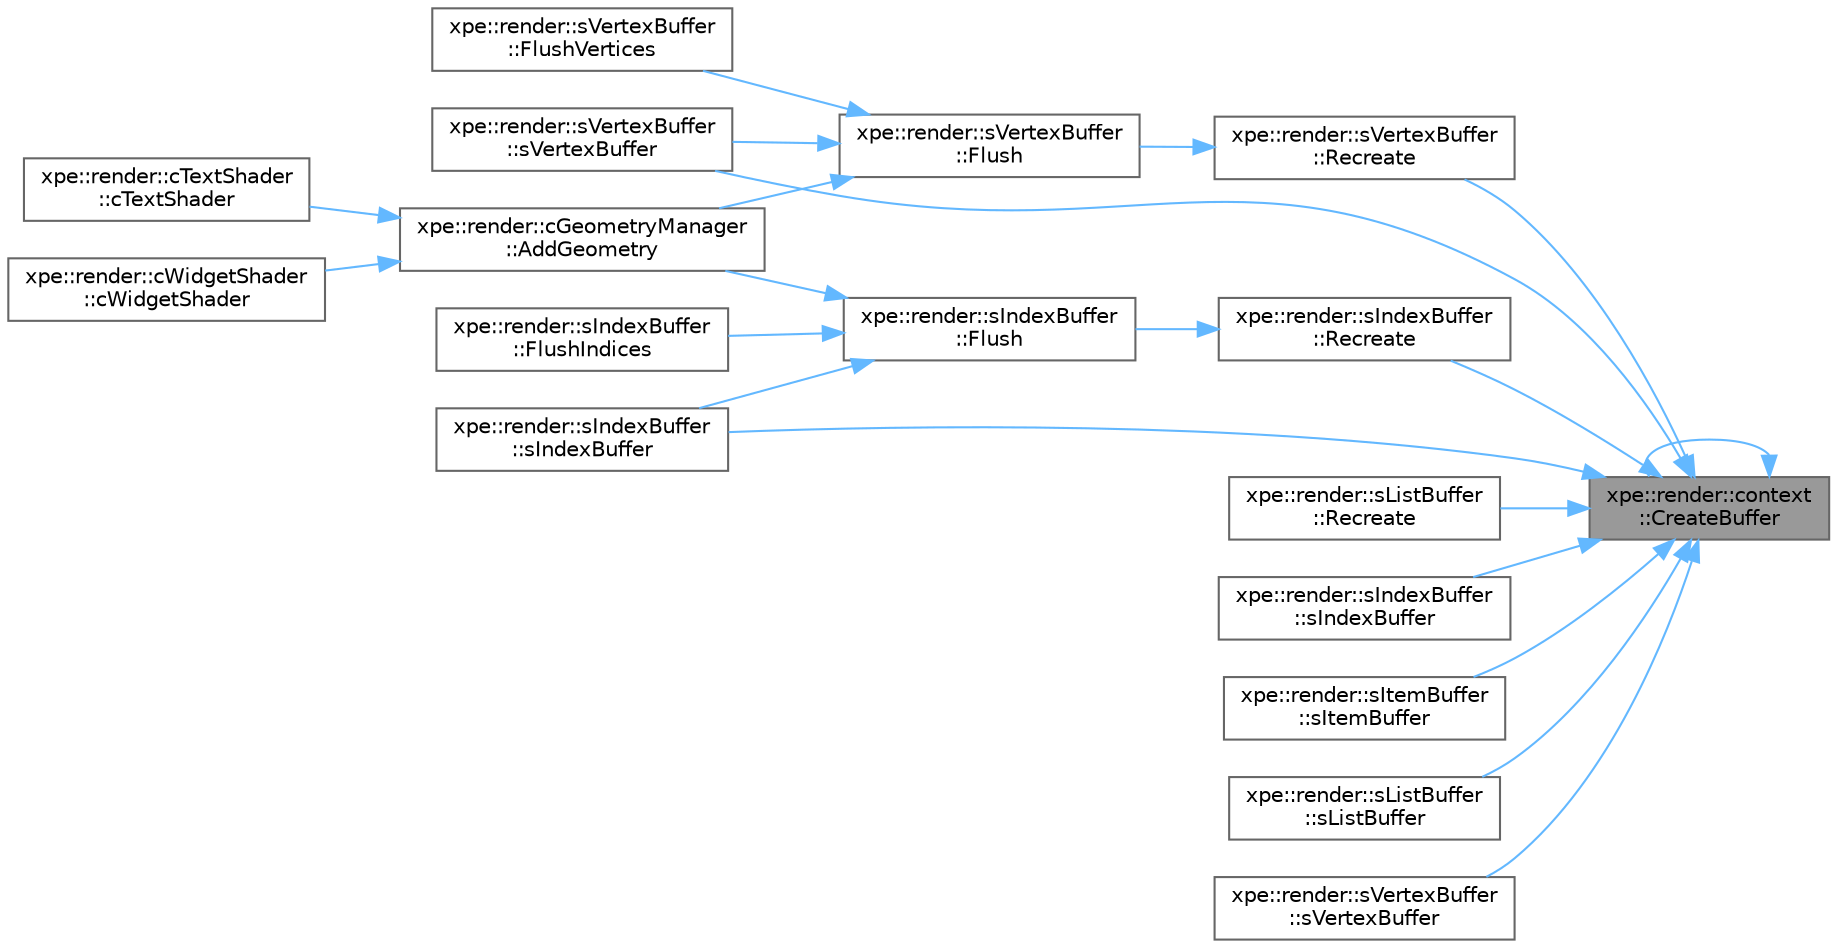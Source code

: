 digraph "xpe::render::context::CreateBuffer"
{
 // LATEX_PDF_SIZE
  bgcolor="transparent";
  edge [fontname=Helvetica,fontsize=10,labelfontname=Helvetica,labelfontsize=10];
  node [fontname=Helvetica,fontsize=10,shape=box,height=0.2,width=0.4];
  rankdir="RL";
  Node1 [id="Node000001",label="xpe::render::context\l::CreateBuffer",height=0.2,width=0.4,color="gray40", fillcolor="grey60", style="filled", fontcolor="black",tooltip=" "];
  Node1 -> Node1 [id="edge61_Node000001_Node000001",dir="back",color="steelblue1",style="solid",tooltip=" "];
  Node1 -> Node2 [id="edge62_Node000001_Node000002",dir="back",color="steelblue1",style="solid",tooltip=" "];
  Node2 [id="Node000002",label="xpe::render::sIndexBuffer\l::Recreate",height=0.2,width=0.4,color="grey40", fillcolor="white", style="filled",URL="$structxpe_1_1render_1_1s_index_buffer.html#a7cc39f24072b907a5b007037b457c3ae",tooltip=" "];
  Node2 -> Node3 [id="edge63_Node000002_Node000003",dir="back",color="steelblue1",style="solid",tooltip=" "];
  Node3 [id="Node000003",label="xpe::render::sIndexBuffer\l::Flush",height=0.2,width=0.4,color="grey40", fillcolor="white", style="filled",URL="$structxpe_1_1render_1_1s_index_buffer.html#aaa6c6f473ab50ee10652c85dd2bbfdb0",tooltip=" "];
  Node3 -> Node4 [id="edge64_Node000003_Node000004",dir="back",color="steelblue1",style="solid",tooltip=" "];
  Node4 [id="Node000004",label="xpe::render::cGeometryManager\l::AddGeometry",height=0.2,width=0.4,color="grey40", fillcolor="white", style="filled",URL="$classxpe_1_1render_1_1c_geometry_manager.html#afcab89931d34518de9c76ff962e6a5b9",tooltip=" "];
  Node4 -> Node5 [id="edge65_Node000004_Node000005",dir="back",color="steelblue1",style="solid",tooltip=" "];
  Node5 [id="Node000005",label="xpe::render::cTextShader\l::cTextShader",height=0.2,width=0.4,color="grey40", fillcolor="white", style="filled",URL="$classxpe_1_1render_1_1c_text_shader.html#ad8b58ce40667013c62bc85cb9ae913fa",tooltip=" "];
  Node4 -> Node6 [id="edge66_Node000004_Node000006",dir="back",color="steelblue1",style="solid",tooltip=" "];
  Node6 [id="Node000006",label="xpe::render::cWidgetShader\l::cWidgetShader",height=0.2,width=0.4,color="grey40", fillcolor="white", style="filled",URL="$classxpe_1_1render_1_1c_widget_shader.html#ac6d0a01c7e25a93a16e38d9642dfe0f2",tooltip=" "];
  Node3 -> Node7 [id="edge67_Node000003_Node000007",dir="back",color="steelblue1",style="solid",tooltip=" "];
  Node7 [id="Node000007",label="xpe::render::sIndexBuffer\l::FlushIndices",height=0.2,width=0.4,color="grey40", fillcolor="white", style="filled",URL="$structxpe_1_1render_1_1s_index_buffer.html#acc175b9bdf4157e6ae6846cd2caf7f1b",tooltip=" "];
  Node3 -> Node8 [id="edge68_Node000003_Node000008",dir="back",color="steelblue1",style="solid",tooltip=" "];
  Node8 [id="Node000008",label="xpe::render::sIndexBuffer\l::sIndexBuffer",height=0.2,width=0.4,color="grey40", fillcolor="white", style="filled",URL="$structxpe_1_1render_1_1s_index_buffer.html#ad43fb895491bda4ae6933f87c41a4793",tooltip=" "];
  Node1 -> Node9 [id="edge69_Node000001_Node000009",dir="back",color="steelblue1",style="solid",tooltip=" "];
  Node9 [id="Node000009",label="xpe::render::sVertexBuffer\l::Recreate",height=0.2,width=0.4,color="grey40", fillcolor="white", style="filled",URL="$structxpe_1_1render_1_1s_vertex_buffer.html#a1e35d4d007d4707711bd3e42c0d8ae4f",tooltip=" "];
  Node9 -> Node10 [id="edge70_Node000009_Node000010",dir="back",color="steelblue1",style="solid",tooltip=" "];
  Node10 [id="Node000010",label="xpe::render::sVertexBuffer\l::Flush",height=0.2,width=0.4,color="grey40", fillcolor="white", style="filled",URL="$structxpe_1_1render_1_1s_vertex_buffer.html#a896c35b36d1987189db78fbca0a81a19",tooltip=" "];
  Node10 -> Node4 [id="edge71_Node000010_Node000004",dir="back",color="steelblue1",style="solid",tooltip=" "];
  Node10 -> Node11 [id="edge72_Node000010_Node000011",dir="back",color="steelblue1",style="solid",tooltip=" "];
  Node11 [id="Node000011",label="xpe::render::sVertexBuffer\l::FlushVertices",height=0.2,width=0.4,color="grey40", fillcolor="white", style="filled",URL="$structxpe_1_1render_1_1s_vertex_buffer.html#aa4f339fcf483993cf3f770ac2ca58044",tooltip=" "];
  Node10 -> Node12 [id="edge73_Node000010_Node000012",dir="back",color="steelblue1",style="solid",tooltip=" "];
  Node12 [id="Node000012",label="xpe::render::sVertexBuffer\l::sVertexBuffer",height=0.2,width=0.4,color="grey40", fillcolor="white", style="filled",URL="$structxpe_1_1render_1_1s_vertex_buffer.html#aeba0348f9a7328e3b6d9711dd4a6b5b2",tooltip=" "];
  Node1 -> Node13 [id="edge74_Node000001_Node000013",dir="back",color="steelblue1",style="solid",tooltip=" "];
  Node13 [id="Node000013",label="xpe::render::sListBuffer\l::Recreate",height=0.2,width=0.4,color="grey40", fillcolor="white", style="filled",URL="$classxpe_1_1render_1_1s_list_buffer.html#a8255ba8a59c6efe9728f65b6fe37d486",tooltip=" "];
  Node1 -> Node14 [id="edge75_Node000001_Node000014",dir="back",color="steelblue1",style="solid",tooltip=" "];
  Node14 [id="Node000014",label="xpe::render::sIndexBuffer\l::sIndexBuffer",height=0.2,width=0.4,color="grey40", fillcolor="white", style="filled",URL="$structxpe_1_1render_1_1s_index_buffer.html#adee9f81da964924105c094672e57e9a4",tooltip=" "];
  Node1 -> Node8 [id="edge76_Node000001_Node000008",dir="back",color="steelblue1",style="solid",tooltip=" "];
  Node1 -> Node15 [id="edge77_Node000001_Node000015",dir="back",color="steelblue1",style="solid",tooltip=" "];
  Node15 [id="Node000015",label="xpe::render::sItemBuffer\l::sItemBuffer",height=0.2,width=0.4,color="grey40", fillcolor="white", style="filled",URL="$structxpe_1_1render_1_1s_item_buffer.html#a39db5f0b06af9220020254eafb019243",tooltip=" "];
  Node1 -> Node16 [id="edge78_Node000001_Node000016",dir="back",color="steelblue1",style="solid",tooltip=" "];
  Node16 [id="Node000016",label="xpe::render::sListBuffer\l::sListBuffer",height=0.2,width=0.4,color="grey40", fillcolor="white", style="filled",URL="$classxpe_1_1render_1_1s_list_buffer.html#aefa6236c95b3bfb6bf7faff1b0538d76",tooltip=" "];
  Node1 -> Node17 [id="edge79_Node000001_Node000017",dir="back",color="steelblue1",style="solid",tooltip=" "];
  Node17 [id="Node000017",label="xpe::render::sVertexBuffer\l::sVertexBuffer",height=0.2,width=0.4,color="grey40", fillcolor="white", style="filled",URL="$structxpe_1_1render_1_1s_vertex_buffer.html#a4ec97886e7384db63d9db85c75ccfc29",tooltip=" "];
  Node1 -> Node12 [id="edge80_Node000001_Node000012",dir="back",color="steelblue1",style="solid",tooltip=" "];
}
